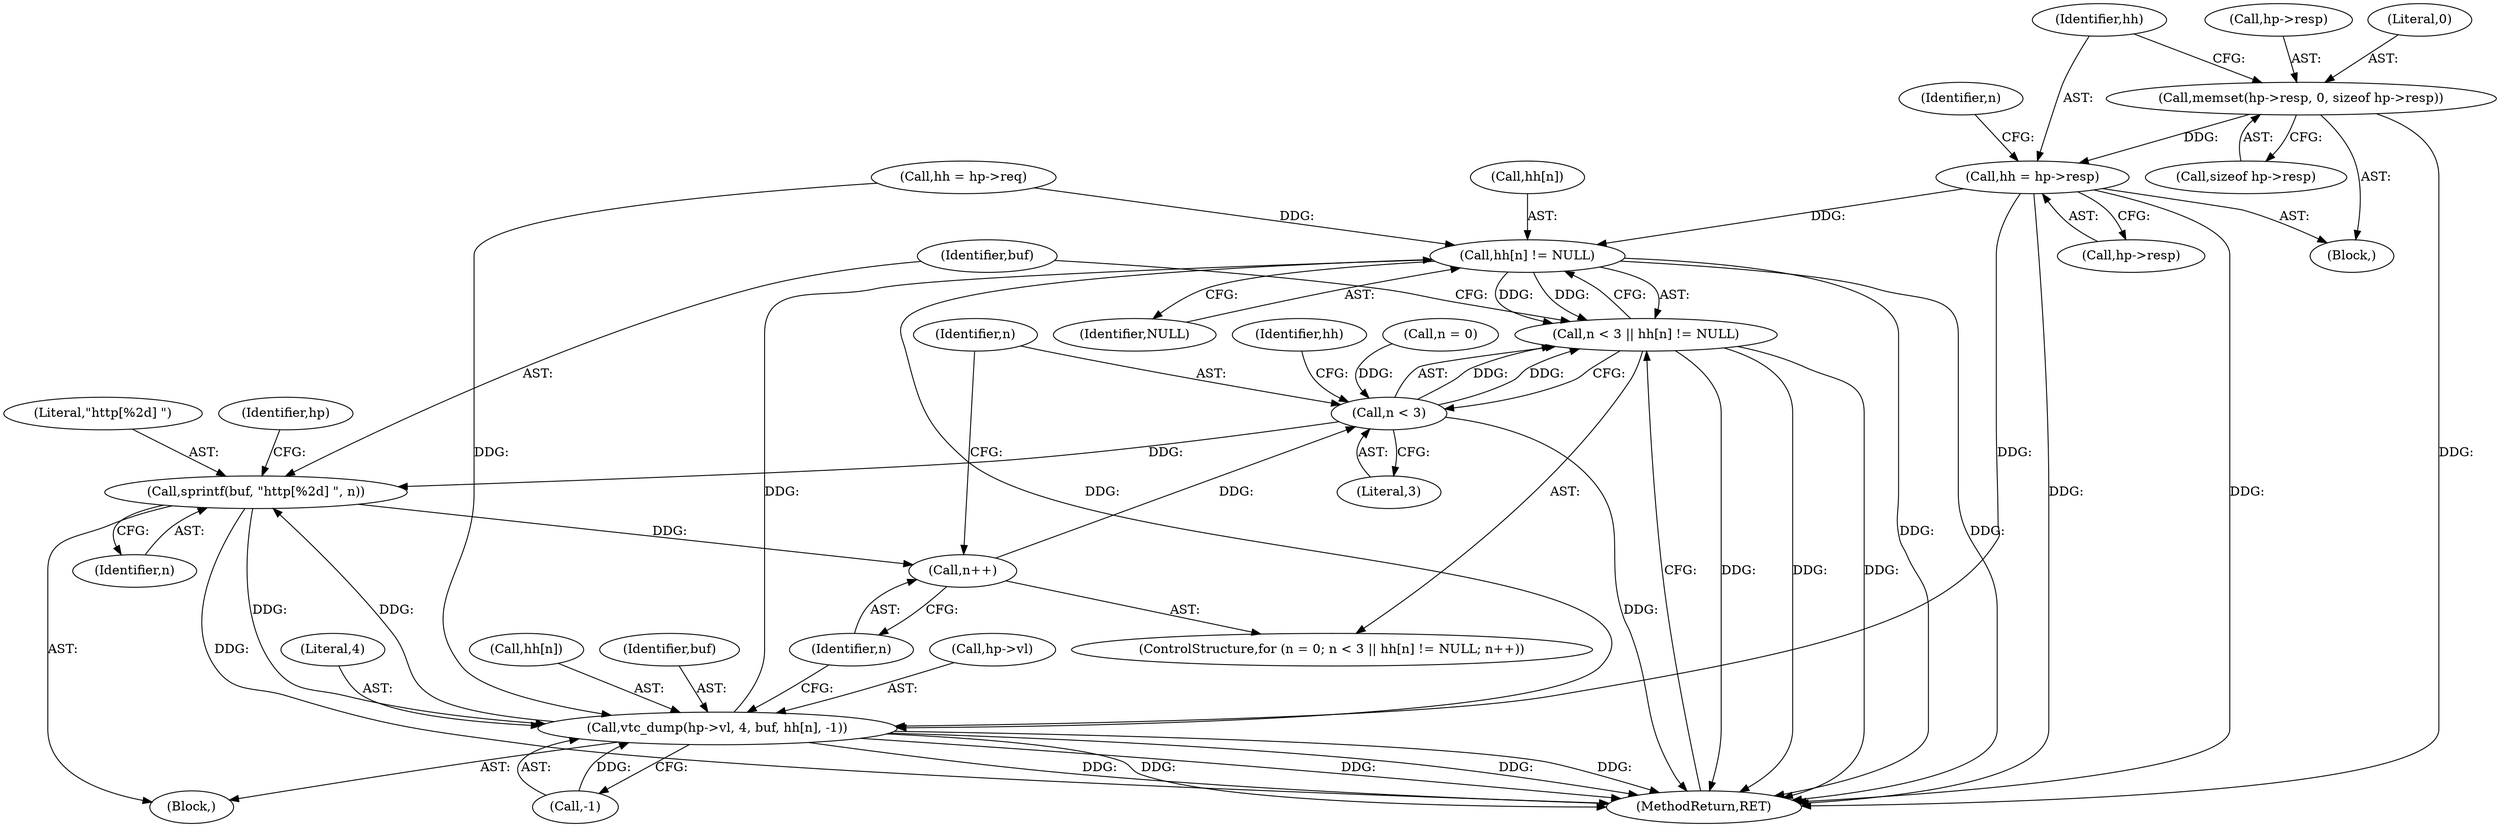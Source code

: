 digraph "0_Varnish-Cache_85e8468bec9416bd7e16b0d80cb820ecd2b330c3_2@API" {
"1000136" [label="(Call,memset(hp->resp, 0, sizeof hp->resp))"];
"1000145" [label="(Call,hh = hp->resp)"];
"1000336" [label="(Call,hh[n] != NULL)"];
"1000332" [label="(Call,n < 3 || hh[n] != NULL)"];
"1000348" [label="(Call,vtc_dump(hp->vl, 4, buf, hh[n], -1))"];
"1000344" [label="(Call,sprintf(buf, \"http[%2d] \", n))"];
"1000341" [label="(Call,n++)"];
"1000333" [label="(Call,n < 3)"];
"1000136" [label="(Call,memset(hp->resp, 0, sizeof hp->resp))"];
"1000147" [label="(Call,hp->resp)"];
"1000341" [label="(Call,n++)"];
"1000329" [label="(Call,n = 0)"];
"1000335" [label="(Literal,3)"];
"1000352" [label="(Literal,4)"];
"1000344" [label="(Call,sprintf(buf, \"http[%2d] \", n))"];
"1000342" [label="(Identifier,n)"];
"1000348" [label="(Call,vtc_dump(hp->vl, 4, buf, hh[n], -1))"];
"1000332" [label="(Call,n < 3 || hh[n] != NULL)"];
"1000334" [label="(Identifier,n)"];
"1000328" [label="(ControlStructure,for (n = 0; n < 3 || hh[n] != NULL; n++))"];
"1000145" [label="(Call,hh = hp->resp)"];
"1000354" [label="(Call,hh[n])"];
"1000137" [label="(Call,hp->resp)"];
"1000151" [label="(Identifier,n)"];
"1000359" [label="(MethodReturn,RET)"];
"1000347" [label="(Identifier,n)"];
"1000340" [label="(Identifier,NULL)"];
"1000353" [label="(Identifier,buf)"];
"1000129" [label="(Call,hh = hp->req)"];
"1000338" [label="(Identifier,hh)"];
"1000135" [label="(Block,)"];
"1000146" [label="(Identifier,hh)"];
"1000337" [label="(Call,hh[n])"];
"1000357" [label="(Call,-1)"];
"1000336" [label="(Call,hh[n] != NULL)"];
"1000346" [label="(Literal,\"http[%2d] \")"];
"1000345" [label="(Identifier,buf)"];
"1000350" [label="(Identifier,hp)"];
"1000333" [label="(Call,n < 3)"];
"1000349" [label="(Call,hp->vl)"];
"1000140" [label="(Literal,0)"];
"1000141" [label="(Call,sizeof hp->resp)"];
"1000343" [label="(Block,)"];
"1000136" -> "1000135"  [label="AST: "];
"1000136" -> "1000141"  [label="CFG: "];
"1000137" -> "1000136"  [label="AST: "];
"1000140" -> "1000136"  [label="AST: "];
"1000141" -> "1000136"  [label="AST: "];
"1000146" -> "1000136"  [label="CFG: "];
"1000136" -> "1000359"  [label="DDG: "];
"1000136" -> "1000145"  [label="DDG: "];
"1000145" -> "1000135"  [label="AST: "];
"1000145" -> "1000147"  [label="CFG: "];
"1000146" -> "1000145"  [label="AST: "];
"1000147" -> "1000145"  [label="AST: "];
"1000151" -> "1000145"  [label="CFG: "];
"1000145" -> "1000359"  [label="DDG: "];
"1000145" -> "1000359"  [label="DDG: "];
"1000145" -> "1000336"  [label="DDG: "];
"1000145" -> "1000348"  [label="DDG: "];
"1000336" -> "1000332"  [label="AST: "];
"1000336" -> "1000340"  [label="CFG: "];
"1000337" -> "1000336"  [label="AST: "];
"1000340" -> "1000336"  [label="AST: "];
"1000332" -> "1000336"  [label="CFG: "];
"1000336" -> "1000359"  [label="DDG: "];
"1000336" -> "1000359"  [label="DDG: "];
"1000336" -> "1000332"  [label="DDG: "];
"1000336" -> "1000332"  [label="DDG: "];
"1000129" -> "1000336"  [label="DDG: "];
"1000348" -> "1000336"  [label="DDG: "];
"1000336" -> "1000348"  [label="DDG: "];
"1000332" -> "1000328"  [label="AST: "];
"1000332" -> "1000333"  [label="CFG: "];
"1000333" -> "1000332"  [label="AST: "];
"1000345" -> "1000332"  [label="CFG: "];
"1000359" -> "1000332"  [label="CFG: "];
"1000332" -> "1000359"  [label="DDG: "];
"1000332" -> "1000359"  [label="DDG: "];
"1000332" -> "1000359"  [label="DDG: "];
"1000333" -> "1000332"  [label="DDG: "];
"1000333" -> "1000332"  [label="DDG: "];
"1000348" -> "1000343"  [label="AST: "];
"1000348" -> "1000357"  [label="CFG: "];
"1000349" -> "1000348"  [label="AST: "];
"1000352" -> "1000348"  [label="AST: "];
"1000353" -> "1000348"  [label="AST: "];
"1000354" -> "1000348"  [label="AST: "];
"1000357" -> "1000348"  [label="AST: "];
"1000342" -> "1000348"  [label="CFG: "];
"1000348" -> "1000359"  [label="DDG: "];
"1000348" -> "1000359"  [label="DDG: "];
"1000348" -> "1000359"  [label="DDG: "];
"1000348" -> "1000359"  [label="DDG: "];
"1000348" -> "1000359"  [label="DDG: "];
"1000348" -> "1000344"  [label="DDG: "];
"1000344" -> "1000348"  [label="DDG: "];
"1000129" -> "1000348"  [label="DDG: "];
"1000357" -> "1000348"  [label="DDG: "];
"1000344" -> "1000343"  [label="AST: "];
"1000344" -> "1000347"  [label="CFG: "];
"1000345" -> "1000344"  [label="AST: "];
"1000346" -> "1000344"  [label="AST: "];
"1000347" -> "1000344"  [label="AST: "];
"1000350" -> "1000344"  [label="CFG: "];
"1000344" -> "1000359"  [label="DDG: "];
"1000344" -> "1000341"  [label="DDG: "];
"1000333" -> "1000344"  [label="DDG: "];
"1000341" -> "1000328"  [label="AST: "];
"1000341" -> "1000342"  [label="CFG: "];
"1000342" -> "1000341"  [label="AST: "];
"1000334" -> "1000341"  [label="CFG: "];
"1000341" -> "1000333"  [label="DDG: "];
"1000333" -> "1000335"  [label="CFG: "];
"1000334" -> "1000333"  [label="AST: "];
"1000335" -> "1000333"  [label="AST: "];
"1000338" -> "1000333"  [label="CFG: "];
"1000333" -> "1000359"  [label="DDG: "];
"1000329" -> "1000333"  [label="DDG: "];
}
